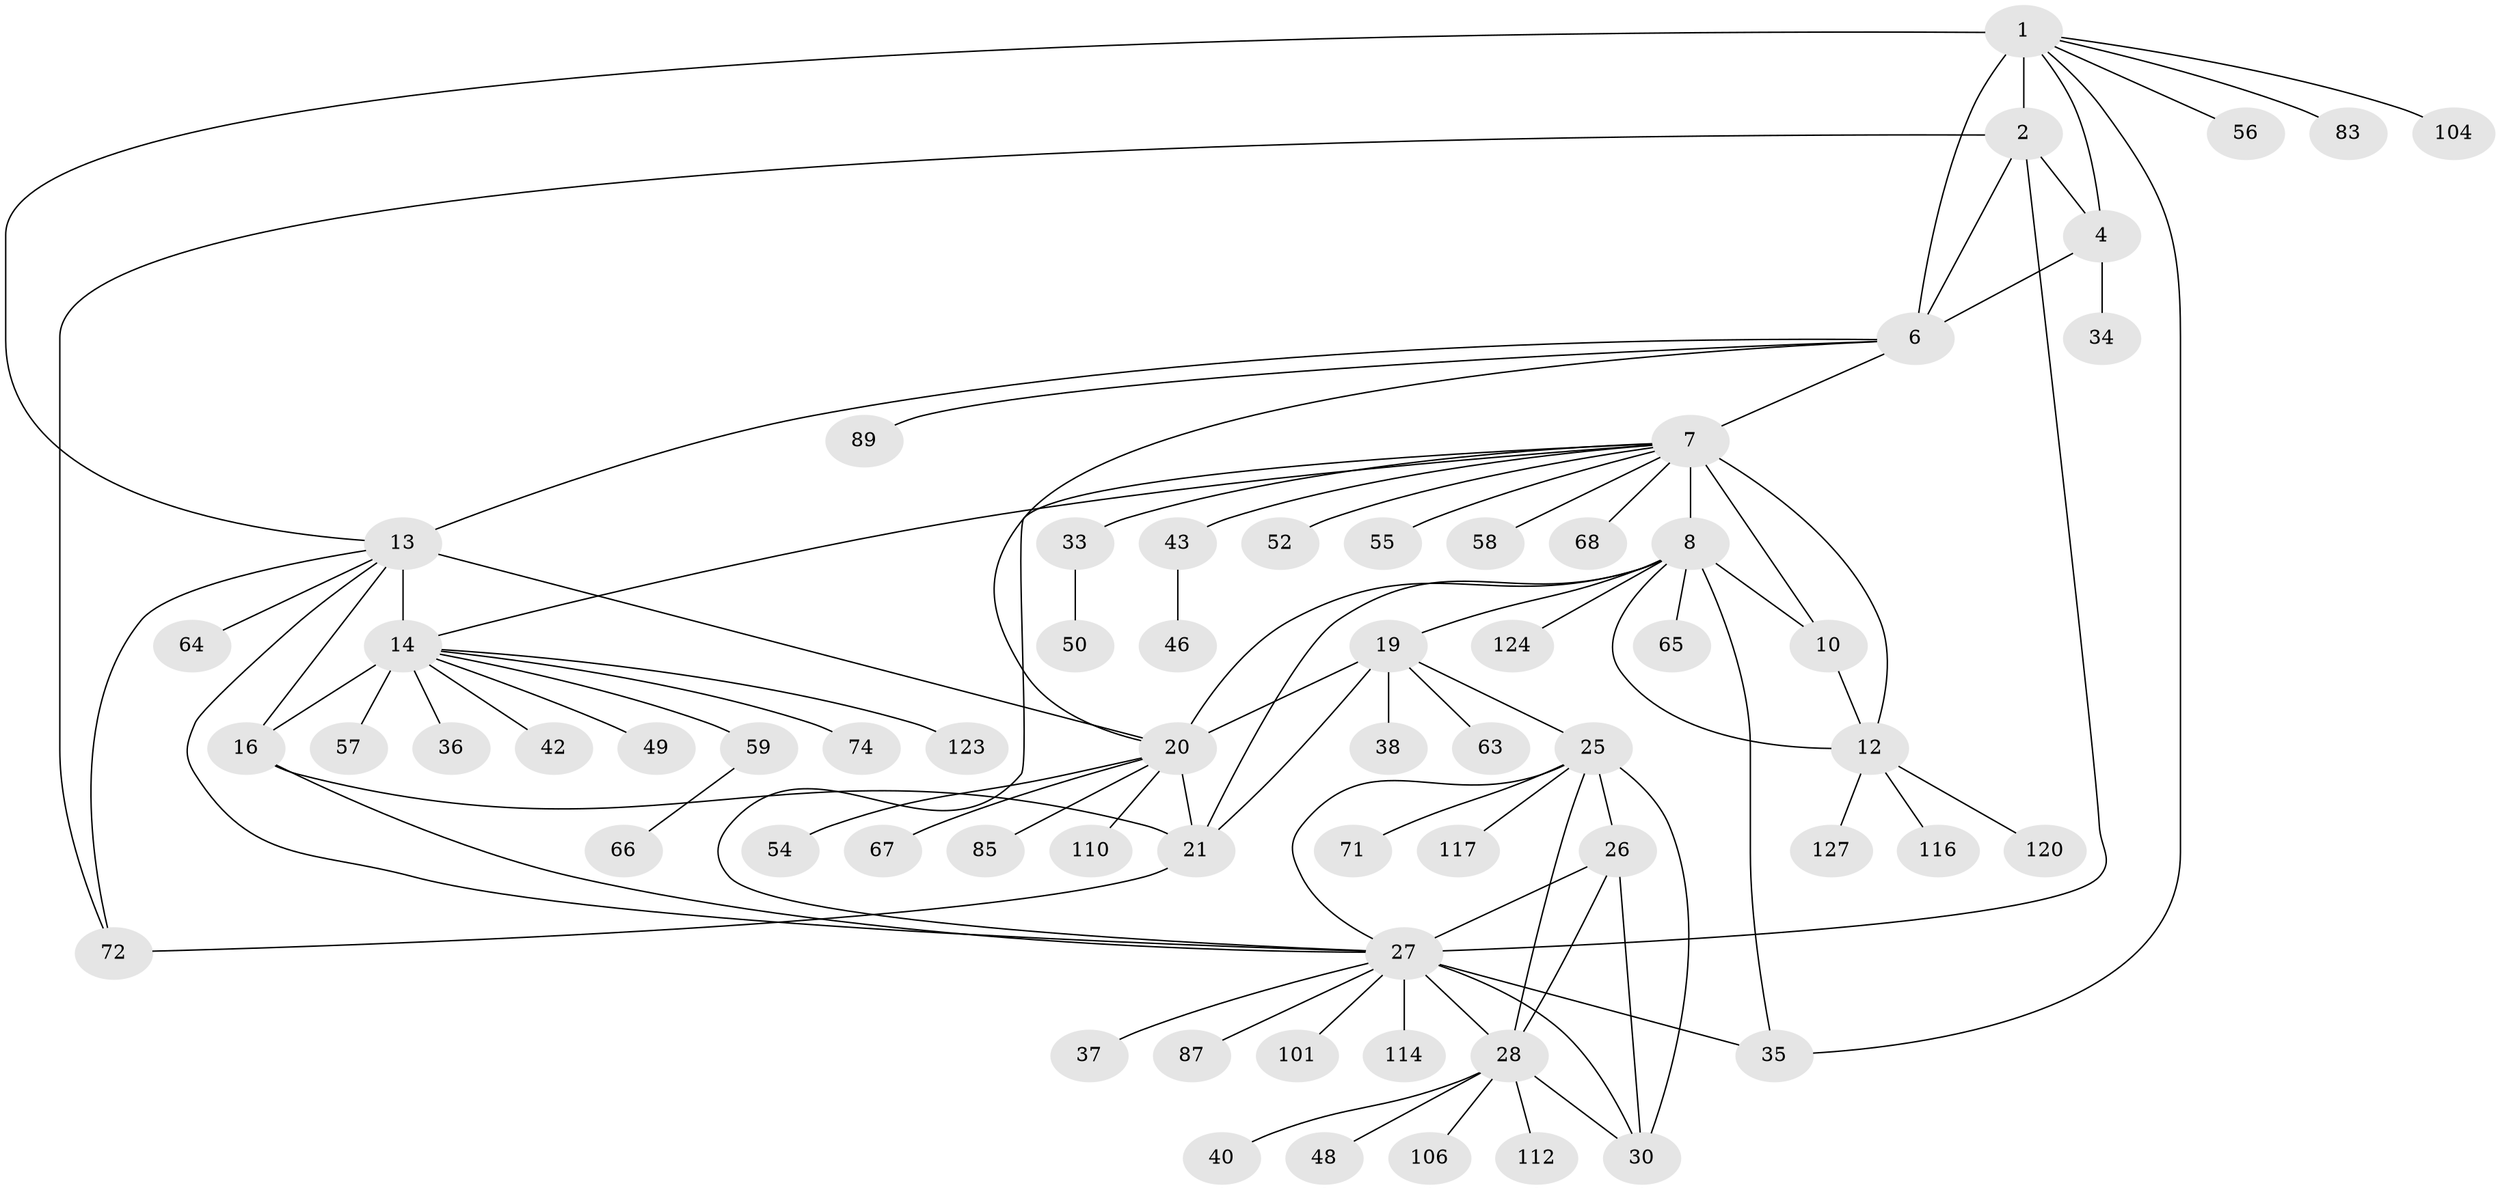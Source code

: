 // original degree distribution, {8: 0.046511627906976744, 7: 0.05426356589147287, 6: 0.046511627906976744, 15: 0.007751937984496124, 17: 0.007751937984496124, 10: 0.023255813953488372, 12: 0.015503875968992248, 9: 0.015503875968992248, 5: 0.007751937984496124, 13: 0.007751937984496124, 1: 0.5891472868217055, 2: 0.13953488372093023, 3: 0.03875968992248062}
// Generated by graph-tools (version 1.1) at 2025/19/03/04/25 18:19:32]
// undirected, 64 vertices, 92 edges
graph export_dot {
graph [start="1"]
  node [color=gray90,style=filled];
  1 [super="+3"];
  2 [super="+97+5"];
  4;
  6 [super="+73+47+82+103+100+32+75+62"];
  7 [super="+60+31+9+96+105+88+121"];
  8 [super="+23+11+111"];
  10 [super="+93"];
  12;
  13 [super="+98+15"];
  14 [super="+17"];
  16;
  19 [super="+92+122+39+22+41"];
  20 [super="+24"];
  21;
  25;
  26;
  27 [super="+29+76"];
  28;
  30 [super="+90"];
  33;
  34;
  35 [super="+45"];
  36;
  37;
  38;
  40 [super="+125"];
  42;
  43;
  46;
  48;
  49 [super="+51+70"];
  50;
  52;
  54 [super="+69+108"];
  55;
  56;
  57;
  58;
  59;
  63;
  64;
  65;
  66;
  67;
  68;
  71;
  72 [super="+109"];
  74;
  83;
  85;
  87 [super="+128"];
  89;
  101;
  104;
  106;
  110;
  112;
  114;
  116;
  117;
  120;
  123;
  124;
  127;
  1 -- 2 [weight=4];
  1 -- 4 [weight=2];
  1 -- 6 [weight=2];
  1 -- 35;
  1 -- 83;
  1 -- 104;
  1 -- 56;
  1 -- 13;
  2 -- 4 [weight=2];
  2 -- 6 [weight=2];
  2 -- 27;
  2 -- 72;
  4 -- 6;
  4 -- 34;
  6 -- 7;
  6 -- 89;
  6 -- 20;
  6 -- 13;
  7 -- 8 [weight=4];
  7 -- 10 [weight=2];
  7 -- 12 [weight=2];
  7 -- 14;
  7 -- 33;
  7 -- 55;
  7 -- 68;
  7 -- 27;
  7 -- 52;
  7 -- 58;
  7 -- 43;
  8 -- 10 [weight=2];
  8 -- 12 [weight=2];
  8 -- 19 [weight=2];
  8 -- 20 [weight=2];
  8 -- 21;
  8 -- 124;
  8 -- 65;
  8 -- 35;
  10 -- 12;
  12 -- 116;
  12 -- 120;
  12 -- 127;
  13 -- 14 [weight=6];
  13 -- 16 [weight=3];
  13 -- 72;
  13 -- 64;
  13 -- 20;
  13 -- 27;
  14 -- 16 [weight=2];
  14 -- 36;
  14 -- 42;
  14 -- 57;
  14 -- 59;
  14 -- 74;
  14 -- 123;
  14 -- 49;
  16 -- 21;
  16 -- 27;
  19 -- 20 [weight=4];
  19 -- 21 [weight=2];
  19 -- 63;
  19 -- 38;
  19 -- 25;
  20 -- 21 [weight=2];
  20 -- 67;
  20 -- 110;
  20 -- 85;
  20 -- 54;
  21 -- 72;
  25 -- 26;
  25 -- 27 [weight=2];
  25 -- 28;
  25 -- 30;
  25 -- 71;
  25 -- 117;
  26 -- 27 [weight=2];
  26 -- 28;
  26 -- 30;
  27 -- 28 [weight=2];
  27 -- 30 [weight=2];
  27 -- 37;
  27 -- 87;
  27 -- 101;
  27 -- 114;
  27 -- 35;
  28 -- 30;
  28 -- 40;
  28 -- 48;
  28 -- 106;
  28 -- 112;
  33 -- 50;
  43 -- 46;
  59 -- 66;
}
